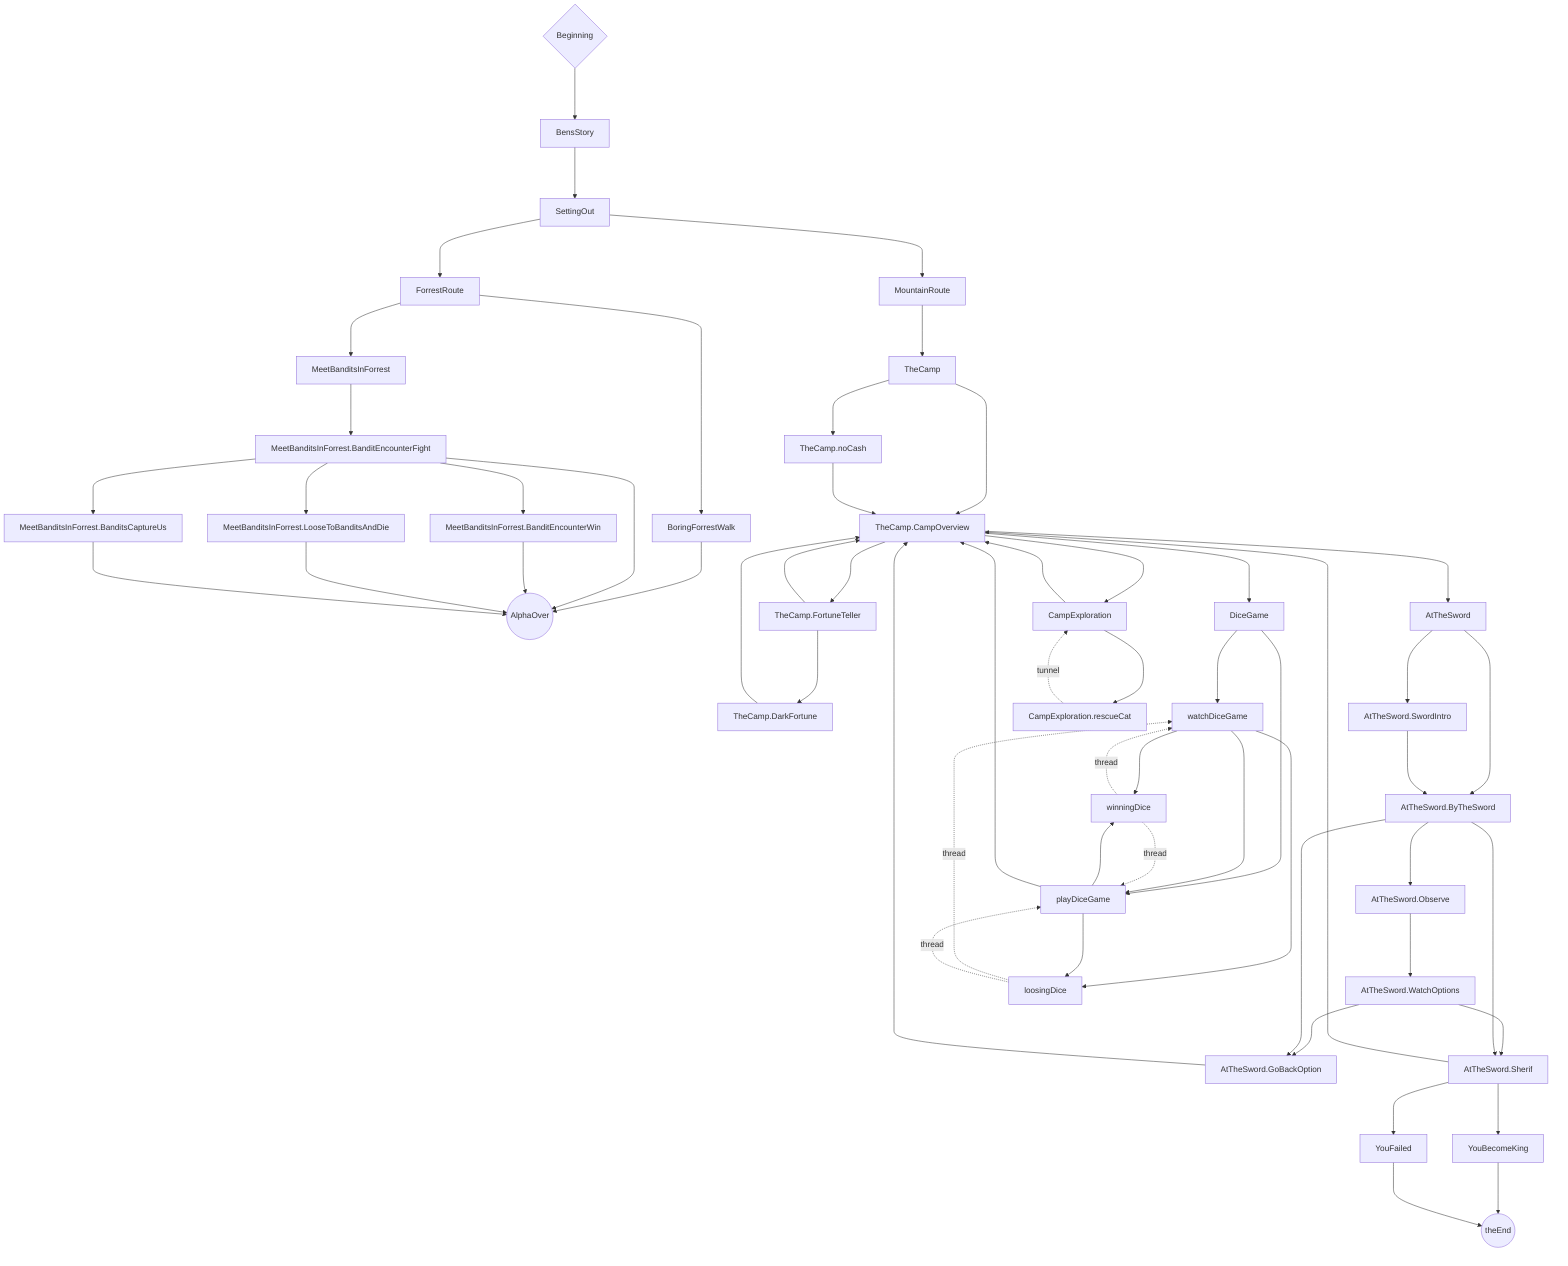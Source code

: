 graph TD;Beginning;BensStory;SettingOut;ForrestRoute;BoringForrestWalk;MeetBanditsInForrest;MeetBanditsInForrest.BanditEncounterFight;MeetBanditsInForrest.BanditEncounterWin;MeetBanditsInForrest.LooseToBanditsAndDie;MeetBanditsInForrest.BanditsCaptureUs;AlphaOver;theEnd;TheCamp;TheCamp.noCash;TheCamp.CampOverview;TheCamp.FortuneTeller;TheCamp.DarkFortune;AtTheSword;AtTheSword.SwordIntro;AtTheSword.GoBackOption;AtTheSword.WatchOptions;AtTheSword.ByTheSword;AtTheSword.Observe;AtTheSword.Sherif;YouBecomeKing;YouFailed;DiceGame;winningDice;loosingDice;watchDiceGame;playDiceGame;CampExploration;CampExploration.rescueCat;MountainRoute;Beginning--->BensStory;BensStory--->SettingOut;SettingOut--->ForrestRoute;SettingOut--->MountainRoute;ForrestRoute--->BoringForrestWalk;ForrestRoute--->MeetBanditsInForrest;BoringForrestWalk--->AlphaOver;MeetBanditsInForrest--->MeetBanditsInForrest.BanditEncounterFight;MeetBanditsInForrest.BanditEncounterFight--->MeetBanditsInForrest.BanditEncounterWin;MeetBanditsInForrest.BanditEncounterFight--->MeetBanditsInForrest.BanditsCaptureUs;MeetBanditsInForrest.BanditEncounterFight--->MeetBanditsInForrest.LooseToBanditsAndDie;MeetBanditsInForrest.BanditEncounterFight--->AlphaOver;MeetBanditsInForrest.BanditEncounterWin--->AlphaOver;MeetBanditsInForrest.LooseToBanditsAndDie--->AlphaOver;MeetBanditsInForrest.BanditsCaptureUs--->AlphaOver;TheCamp--->TheCamp.CampOverview;TheCamp--->TheCamp.noCash;TheCamp.noCash--->TheCamp.CampOverview;TheCamp.CampOverview--->TheCamp.FortuneTeller;TheCamp.CampOverview--->DiceGame;TheCamp.CampOverview--->CampExploration;TheCamp.CampOverview--->AtTheSword;TheCamp.FortuneTeller--->TheCamp.CampOverview;TheCamp.FortuneTeller--->TheCamp.DarkFortune;TheCamp.DarkFortune--->TheCamp.CampOverview;AtTheSword--->AtTheSword.SwordIntro;AtTheSword--->AtTheSword.ByTheSword;AtTheSword.SwordIntro--->AtTheSword.ByTheSword;AtTheSword.GoBackOption--->TheCamp.CampOverview;AtTheSword.WatchOptions--->AtTheSword.GoBackOption;AtTheSword.WatchOptions--->AtTheSword.Sherif;AtTheSword.ByTheSword--->AtTheSword.GoBackOption;AtTheSword.ByTheSword--->AtTheSword.Sherif;AtTheSword.ByTheSword--->AtTheSword.Observe;AtTheSword.Observe--->AtTheSword.WatchOptions;AtTheSword.Sherif--->TheCamp.CampOverview;AtTheSword.Sherif--->YouBecomeKing;AtTheSword.Sherif--->YouFailed;YouBecomeKing--->theEnd;YouFailed--->theEnd;DiceGame--->watchDiceGame;DiceGame--->playDiceGame;watchDiceGame--->winningDice;winningDice-. thread .->watchDiceGame;watchDiceGame--->loosingDice;loosingDice-. thread .->watchDiceGame;watchDiceGame--->playDiceGame;playDiceGame--->loosingDice;loosingDice-. thread .->playDiceGame;playDiceGame--->winningDice;winningDice-. thread .->playDiceGame;playDiceGame--->TheCamp.CampOverview;CampExploration--->CampExploration.rescueCat;CampExploration--->TheCamp.CampOverview;CampExploration.rescueCat-. tunnel .->CampExploration;MountainRoute--->TheCamp;AlphaOver((AlphaOver));theEnd((theEnd));Beginning{Beginning};